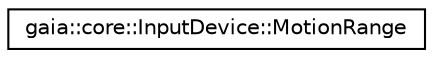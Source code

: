 digraph G
{
  edge [fontname="Helvetica",fontsize="10",labelfontname="Helvetica",labelfontsize="10"];
  node [fontname="Helvetica",fontsize="10",shape=record];
  rankdir=LR;
  Node1 [label="gaia::core::InputDevice::MotionRange",height=0.2,width=0.4,color="black", fillcolor="white", style="filled",URL="$da/dfb/classgaia_1_1core_1_1_input_device_1_1_motion_range.html"];
}

